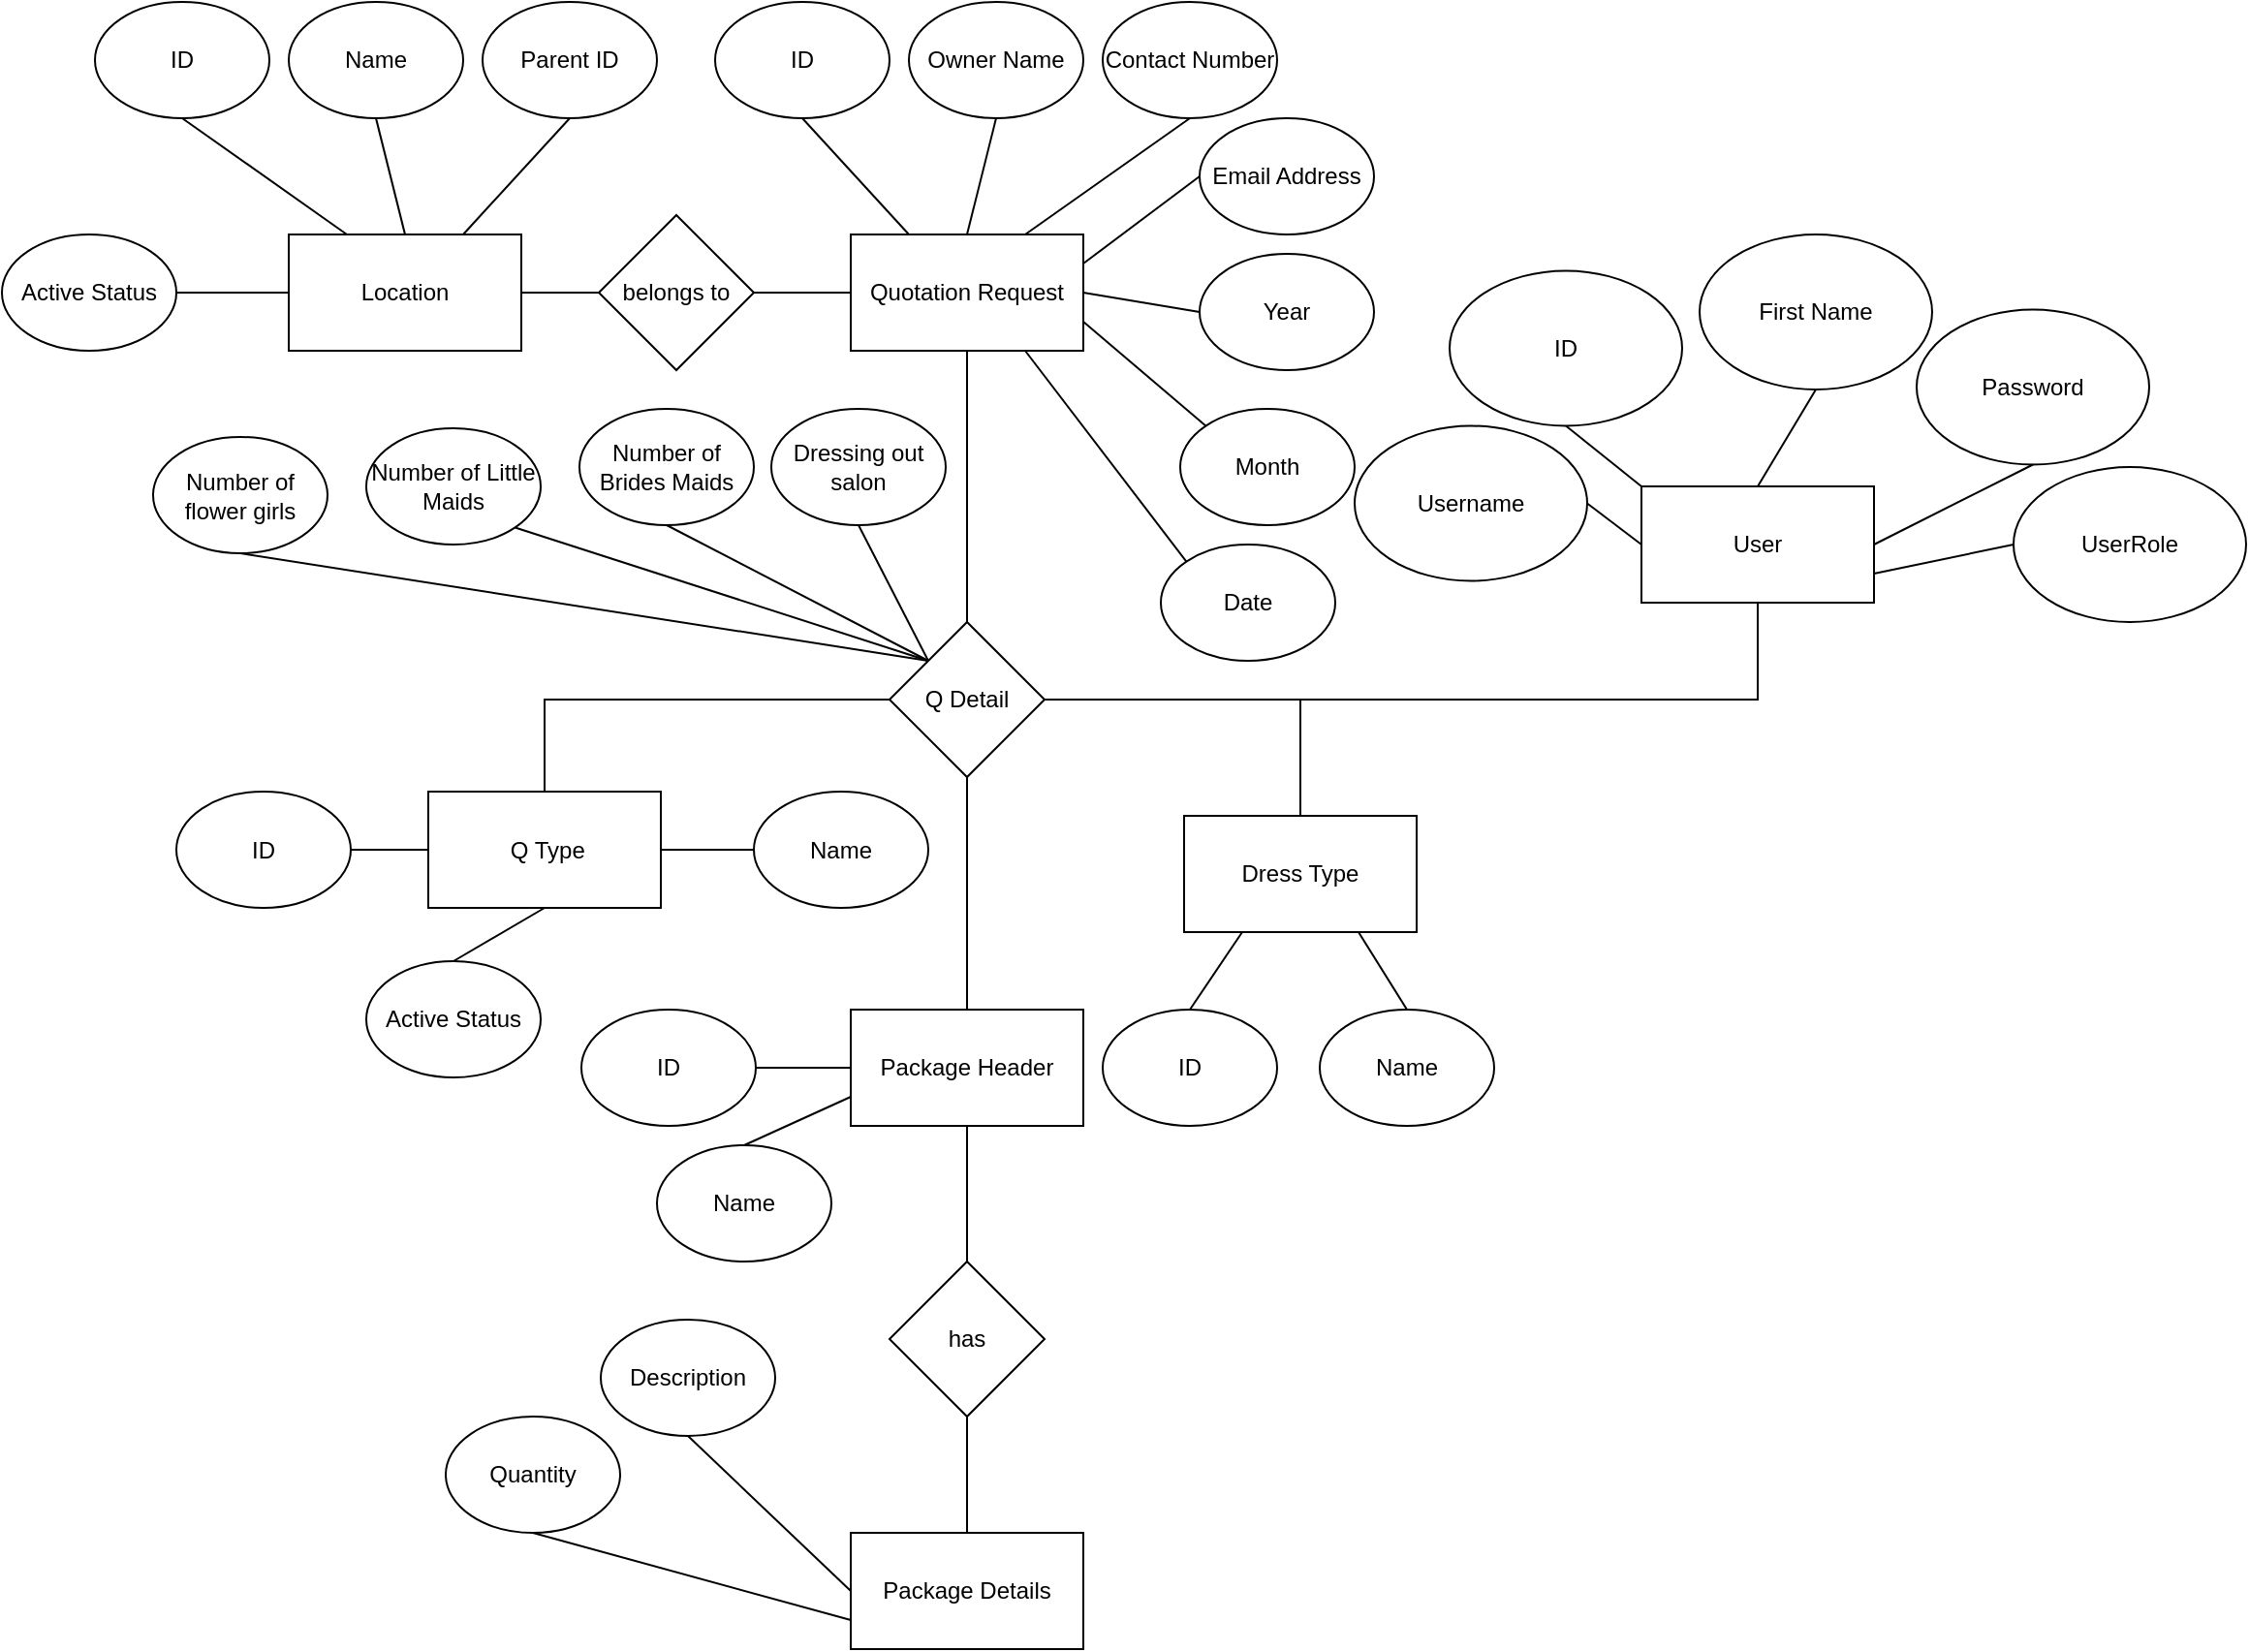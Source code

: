 <mxfile version="20.8.5" type="device"><diagram id="onA7tipyVcUghLvaSf-c" name="Page-1"><mxGraphModel dx="1434" dy="843" grid="1" gridSize="10" guides="1" tooltips="1" connect="1" arrows="1" fold="1" page="1" pageScale="1" pageWidth="827" pageHeight="1169" math="0" shadow="0"><root><mxCell id="0"/><mxCell id="1" parent="0"/><mxCell id="YQCI76__0sossfRlYQFS-1" value="Quotation Request" style="rounded=0;whiteSpace=wrap;html=1;" parent="1" vertex="1"><mxGeometry x="438" y="180" width="120" height="60" as="geometry"/></mxCell><mxCell id="YQCI76__0sossfRlYQFS-2" value="ID" style="ellipse;whiteSpace=wrap;html=1;" parent="1" vertex="1"><mxGeometry x="368" y="60" width="90" height="60" as="geometry"/></mxCell><mxCell id="YQCI76__0sossfRlYQFS-3" value="" style="endArrow=none;html=1;rounded=0;entryX=0.5;entryY=1;entryDx=0;entryDy=0;exitX=0.25;exitY=0;exitDx=0;exitDy=0;" parent="1" source="YQCI76__0sossfRlYQFS-1" target="YQCI76__0sossfRlYQFS-2" edge="1"><mxGeometry width="50" height="50" relative="1" as="geometry"><mxPoint x="378" y="290" as="sourcePoint"/><mxPoint x="428" y="240" as="targetPoint"/></mxGeometry></mxCell><mxCell id="YQCI76__0sossfRlYQFS-4" value="Owner Name" style="ellipse;whiteSpace=wrap;html=1;" parent="1" vertex="1"><mxGeometry x="468" y="60" width="90" height="60" as="geometry"/></mxCell><mxCell id="YQCI76__0sossfRlYQFS-5" value="" style="endArrow=none;html=1;rounded=0;entryX=0.5;entryY=1;entryDx=0;entryDy=0;exitX=0.5;exitY=0;exitDx=0;exitDy=0;" parent="1" source="YQCI76__0sossfRlYQFS-1" target="YQCI76__0sossfRlYQFS-4" edge="1"><mxGeometry width="50" height="50" relative="1" as="geometry"><mxPoint x="528" y="380" as="sourcePoint"/><mxPoint x="578" y="330" as="targetPoint"/></mxGeometry></mxCell><mxCell id="YQCI76__0sossfRlYQFS-6" value="Contact Number" style="ellipse;whiteSpace=wrap;html=1;" parent="1" vertex="1"><mxGeometry x="568" y="60" width="90" height="60" as="geometry"/></mxCell><mxCell id="YQCI76__0sossfRlYQFS-7" value="" style="endArrow=none;html=1;rounded=0;entryX=0.5;entryY=1;entryDx=0;entryDy=0;exitX=0.75;exitY=0;exitDx=0;exitDy=0;" parent="1" source="YQCI76__0sossfRlYQFS-1" target="YQCI76__0sossfRlYQFS-6" edge="1"><mxGeometry width="50" height="50" relative="1" as="geometry"><mxPoint x="538" y="310" as="sourcePoint"/><mxPoint x="588" y="260" as="targetPoint"/></mxGeometry></mxCell><mxCell id="YQCI76__0sossfRlYQFS-8" value="Location" style="rounded=0;whiteSpace=wrap;html=1;" parent="1" vertex="1"><mxGeometry x="148" y="180" width="120" height="60" as="geometry"/></mxCell><mxCell id="YQCI76__0sossfRlYQFS-9" value="ID" style="ellipse;whiteSpace=wrap;html=1;" parent="1" vertex="1"><mxGeometry x="48" y="60" width="90" height="60" as="geometry"/></mxCell><mxCell id="YQCI76__0sossfRlYQFS-10" value="Name" style="ellipse;whiteSpace=wrap;html=1;" parent="1" vertex="1"><mxGeometry x="148" y="60" width="90" height="60" as="geometry"/></mxCell><mxCell id="YQCI76__0sossfRlYQFS-11" value="Parent ID" style="ellipse;whiteSpace=wrap;html=1;" parent="1" vertex="1"><mxGeometry x="248" y="60" width="90" height="60" as="geometry"/></mxCell><mxCell id="YQCI76__0sossfRlYQFS-12" value="" style="endArrow=none;html=1;rounded=0;entryX=0.5;entryY=1;entryDx=0;entryDy=0;exitX=0.25;exitY=0;exitDx=0;exitDy=0;" parent="1" source="YQCI76__0sossfRlYQFS-8" target="YQCI76__0sossfRlYQFS-9" edge="1"><mxGeometry width="50" height="50" relative="1" as="geometry"><mxPoint x="158" y="340" as="sourcePoint"/><mxPoint x="208" y="290" as="targetPoint"/></mxGeometry></mxCell><mxCell id="YQCI76__0sossfRlYQFS-13" value="" style="endArrow=none;html=1;rounded=0;entryX=0.5;entryY=1;entryDx=0;entryDy=0;exitX=0.5;exitY=0;exitDx=0;exitDy=0;" parent="1" source="YQCI76__0sossfRlYQFS-8" target="YQCI76__0sossfRlYQFS-10" edge="1"><mxGeometry width="50" height="50" relative="1" as="geometry"><mxPoint x="148" y="360" as="sourcePoint"/><mxPoint x="198" y="310" as="targetPoint"/></mxGeometry></mxCell><mxCell id="YQCI76__0sossfRlYQFS-14" value="" style="endArrow=none;html=1;rounded=0;entryX=0.5;entryY=1;entryDx=0;entryDy=0;exitX=0.75;exitY=0;exitDx=0;exitDy=0;" parent="1" source="YQCI76__0sossfRlYQFS-8" target="YQCI76__0sossfRlYQFS-11" edge="1"><mxGeometry width="50" height="50" relative="1" as="geometry"><mxPoint x="168" y="340" as="sourcePoint"/><mxPoint x="218" y="290" as="targetPoint"/></mxGeometry></mxCell><mxCell id="YQCI76__0sossfRlYQFS-15" value="Active Status" style="ellipse;whiteSpace=wrap;html=1;" parent="1" vertex="1"><mxGeometry y="180" width="90" height="60" as="geometry"/></mxCell><mxCell id="YQCI76__0sossfRlYQFS-16" value="" style="endArrow=none;html=1;rounded=0;entryX=1;entryY=0.5;entryDx=0;entryDy=0;exitX=0;exitY=0.5;exitDx=0;exitDy=0;" parent="1" source="YQCI76__0sossfRlYQFS-8" target="YQCI76__0sossfRlYQFS-15" edge="1"><mxGeometry width="50" height="50" relative="1" as="geometry"><mxPoint x="68" y="270" as="sourcePoint"/><mxPoint x="118" y="220" as="targetPoint"/></mxGeometry></mxCell><mxCell id="YQCI76__0sossfRlYQFS-17" value="belongs to" style="rhombus;whiteSpace=wrap;html=1;" parent="1" vertex="1"><mxGeometry x="308" y="170" width="80" height="80" as="geometry"/></mxCell><mxCell id="YQCI76__0sossfRlYQFS-18" value="" style="endArrow=none;html=1;rounded=0;entryX=0;entryY=0.5;entryDx=0;entryDy=0;exitX=1;exitY=0.5;exitDx=0;exitDy=0;" parent="1" source="YQCI76__0sossfRlYQFS-8" target="YQCI76__0sossfRlYQFS-17" edge="1"><mxGeometry width="50" height="50" relative="1" as="geometry"><mxPoint x="238" y="330" as="sourcePoint"/><mxPoint x="288" y="280" as="targetPoint"/></mxGeometry></mxCell><mxCell id="YQCI76__0sossfRlYQFS-19" value="" style="endArrow=none;html=1;rounded=0;entryX=0;entryY=0.5;entryDx=0;entryDy=0;exitX=1;exitY=0.5;exitDx=0;exitDy=0;" parent="1" source="YQCI76__0sossfRlYQFS-17" target="YQCI76__0sossfRlYQFS-1" edge="1"><mxGeometry width="50" height="50" relative="1" as="geometry"><mxPoint x="318" y="320" as="sourcePoint"/><mxPoint x="368" y="270" as="targetPoint"/></mxGeometry></mxCell><mxCell id="YQCI76__0sossfRlYQFS-20" value="Email Address" style="ellipse;whiteSpace=wrap;html=1;" parent="1" vertex="1"><mxGeometry x="618" y="120" width="90" height="60" as="geometry"/></mxCell><mxCell id="YQCI76__0sossfRlYQFS-21" value="" style="endArrow=none;html=1;rounded=0;entryX=0;entryY=0.5;entryDx=0;entryDy=0;exitX=1;exitY=0.25;exitDx=0;exitDy=0;" parent="1" source="YQCI76__0sossfRlYQFS-1" target="YQCI76__0sossfRlYQFS-20" edge="1"><mxGeometry width="50" height="50" relative="1" as="geometry"><mxPoint x="558" y="280" as="sourcePoint"/><mxPoint x="608" y="230" as="targetPoint"/></mxGeometry></mxCell><mxCell id="YQCI76__0sossfRlYQFS-22" value="Year" style="ellipse;whiteSpace=wrap;html=1;" parent="1" vertex="1"><mxGeometry x="618" y="190" width="90" height="60" as="geometry"/></mxCell><mxCell id="YQCI76__0sossfRlYQFS-23" value="" style="endArrow=none;html=1;rounded=0;entryX=1;entryY=0.5;entryDx=0;entryDy=0;exitX=0;exitY=0.5;exitDx=0;exitDy=0;" parent="1" source="YQCI76__0sossfRlYQFS-22" target="YQCI76__0sossfRlYQFS-1" edge="1"><mxGeometry width="50" height="50" relative="1" as="geometry"><mxPoint x="558" y="310" as="sourcePoint"/><mxPoint x="608" y="260" as="targetPoint"/></mxGeometry></mxCell><mxCell id="YQCI76__0sossfRlYQFS-24" value="Month" style="ellipse;whiteSpace=wrap;html=1;" parent="1" vertex="1"><mxGeometry x="608" y="270" width="90" height="60" as="geometry"/></mxCell><mxCell id="YQCI76__0sossfRlYQFS-25" value="" style="endArrow=none;html=1;rounded=0;entryX=1;entryY=0.75;entryDx=0;entryDy=0;exitX=0;exitY=0;exitDx=0;exitDy=0;" parent="1" source="YQCI76__0sossfRlYQFS-24" target="YQCI76__0sossfRlYQFS-1" edge="1"><mxGeometry width="50" height="50" relative="1" as="geometry"><mxPoint x="518" y="340" as="sourcePoint"/><mxPoint x="568" y="290" as="targetPoint"/></mxGeometry></mxCell><mxCell id="YQCI76__0sossfRlYQFS-26" value="Date" style="ellipse;whiteSpace=wrap;html=1;" parent="1" vertex="1"><mxGeometry x="598" y="340" width="90" height="60" as="geometry"/></mxCell><mxCell id="YQCI76__0sossfRlYQFS-27" value="" style="endArrow=none;html=1;rounded=0;entryX=0.75;entryY=1;entryDx=0;entryDy=0;exitX=0;exitY=0;exitDx=0;exitDy=0;" parent="1" source="YQCI76__0sossfRlYQFS-26" target="YQCI76__0sossfRlYQFS-1" edge="1"><mxGeometry width="50" height="50" relative="1" as="geometry"><mxPoint x="488" y="370" as="sourcePoint"/><mxPoint x="538" y="320" as="targetPoint"/></mxGeometry></mxCell><mxCell id="YQCI76__0sossfRlYQFS-28" value="&amp;nbsp;Q Type" style="rounded=0;whiteSpace=wrap;html=1;" parent="1" vertex="1"><mxGeometry x="220" y="467.5" width="120" height="60" as="geometry"/></mxCell><mxCell id="YQCI76__0sossfRlYQFS-29" value="ID" style="ellipse;whiteSpace=wrap;html=1;" parent="1" vertex="1"><mxGeometry x="90" y="467.5" width="90" height="60" as="geometry"/></mxCell><mxCell id="YQCI76__0sossfRlYQFS-30" value="" style="endArrow=none;html=1;rounded=0;entryX=0;entryY=0.5;entryDx=0;entryDy=0;exitX=1;exitY=0.5;exitDx=0;exitDy=0;" parent="1" source="YQCI76__0sossfRlYQFS-29" target="YQCI76__0sossfRlYQFS-28" edge="1"><mxGeometry width="50" height="50" relative="1" as="geometry"><mxPoint x="140" y="467.5" as="sourcePoint"/><mxPoint x="190" y="417.5" as="targetPoint"/></mxGeometry></mxCell><mxCell id="YQCI76__0sossfRlYQFS-31" value="Name" style="ellipse;whiteSpace=wrap;html=1;" parent="1" vertex="1"><mxGeometry x="388" y="467.5" width="90" height="60" as="geometry"/></mxCell><mxCell id="YQCI76__0sossfRlYQFS-32" value="" style="endArrow=none;html=1;rounded=0;exitX=0;exitY=0.5;exitDx=0;exitDy=0;entryX=1;entryY=0.5;entryDx=0;entryDy=0;" parent="1" source="YQCI76__0sossfRlYQFS-31" target="YQCI76__0sossfRlYQFS-28" edge="1"><mxGeometry width="50" height="50" relative="1" as="geometry"><mxPoint x="93" y="442.5" as="sourcePoint"/><mxPoint x="228" y="407.5" as="targetPoint"/></mxGeometry></mxCell><mxCell id="YQCI76__0sossfRlYQFS-33" value="Active Status" style="ellipse;whiteSpace=wrap;html=1;" parent="1" vertex="1"><mxGeometry x="188" y="555" width="90" height="60" as="geometry"/></mxCell><mxCell id="YQCI76__0sossfRlYQFS-34" value="" style="endArrow=none;html=1;rounded=0;entryX=0.5;entryY=1;entryDx=0;entryDy=0;exitX=0.5;exitY=0;exitDx=0;exitDy=0;" parent="1" source="YQCI76__0sossfRlYQFS-33" target="YQCI76__0sossfRlYQFS-28" edge="1"><mxGeometry width="50" height="50" relative="1" as="geometry"><mxPoint x="200" y="597.5" as="sourcePoint"/><mxPoint x="250" y="547.5" as="targetPoint"/></mxGeometry></mxCell><mxCell id="YQCI76__0sossfRlYQFS-35" value="Q Detail" style="rhombus;whiteSpace=wrap;html=1;" parent="1" vertex="1"><mxGeometry x="458" y="380" width="80" height="80" as="geometry"/></mxCell><mxCell id="YQCI76__0sossfRlYQFS-36" value="" style="endArrow=none;html=1;rounded=0;entryX=0.5;entryY=1;entryDx=0;entryDy=0;exitX=0.5;exitY=0;exitDx=0;exitDy=0;" parent="1" source="YQCI76__0sossfRlYQFS-35" target="YQCI76__0sossfRlYQFS-1" edge="1"><mxGeometry width="50" height="50" relative="1" as="geometry"><mxPoint x="448.0" y="380" as="sourcePoint"/><mxPoint x="499" y="390" as="targetPoint"/></mxGeometry></mxCell><mxCell id="YQCI76__0sossfRlYQFS-37" value="" style="endArrow=none;html=1;rounded=0;entryX=0;entryY=0.5;entryDx=0;entryDy=0;exitX=0.5;exitY=0;exitDx=0;exitDy=0;" parent="1" source="YQCI76__0sossfRlYQFS-28" target="YQCI76__0sossfRlYQFS-35" edge="1"><mxGeometry width="50" height="50" relative="1" as="geometry"><mxPoint x="318" y="687.5" as="sourcePoint"/><mxPoint x="368" y="637.5" as="targetPoint"/><Array as="points"><mxPoint x="280" y="420"/></Array></mxGeometry></mxCell><mxCell id="YQCI76__0sossfRlYQFS-38" value="Dress Type" style="rounded=0;whiteSpace=wrap;html=1;" parent="1" vertex="1"><mxGeometry x="610" y="480" width="120" height="60" as="geometry"/></mxCell><mxCell id="YQCI76__0sossfRlYQFS-41" value="" style="endArrow=none;html=1;rounded=0;entryX=1;entryY=0.5;entryDx=0;entryDy=0;exitX=0.5;exitY=0;exitDx=0;exitDy=0;" parent="1" source="YQCI76__0sossfRlYQFS-38" target="YQCI76__0sossfRlYQFS-35" edge="1"><mxGeometry width="50" height="50" relative="1" as="geometry"><mxPoint x="408" y="640" as="sourcePoint"/><mxPoint x="458" y="590" as="targetPoint"/><Array as="points"><mxPoint x="670" y="420"/></Array></mxGeometry></mxCell><mxCell id="YQCI76__0sossfRlYQFS-42" value="ID" style="ellipse;whiteSpace=wrap;html=1;" parent="1" vertex="1"><mxGeometry x="568" y="580" width="90" height="60" as="geometry"/></mxCell><mxCell id="YQCI76__0sossfRlYQFS-43" value="Name" style="ellipse;whiteSpace=wrap;html=1;" parent="1" vertex="1"><mxGeometry x="680" y="580" width="90" height="60" as="geometry"/></mxCell><mxCell id="YQCI76__0sossfRlYQFS-44" value="" style="endArrow=none;html=1;rounded=0;entryX=0.25;entryY=1;entryDx=0;entryDy=0;exitX=0.5;exitY=0;exitDx=0;exitDy=0;" parent="1" source="YQCI76__0sossfRlYQFS-42" target="YQCI76__0sossfRlYQFS-38" edge="1"><mxGeometry width="50" height="50" relative="1" as="geometry"><mxPoint x="530" y="660" as="sourcePoint"/><mxPoint x="580" y="610" as="targetPoint"/></mxGeometry></mxCell><mxCell id="YQCI76__0sossfRlYQFS-45" value="" style="endArrow=none;html=1;rounded=0;entryX=0.75;entryY=1;entryDx=0;entryDy=0;exitX=0.5;exitY=0;exitDx=0;exitDy=0;" parent="1" source="YQCI76__0sossfRlYQFS-43" target="YQCI76__0sossfRlYQFS-38" edge="1"><mxGeometry width="50" height="50" relative="1" as="geometry"><mxPoint x="710" y="700" as="sourcePoint"/><mxPoint x="760" y="650" as="targetPoint"/></mxGeometry></mxCell><mxCell id="YQCI76__0sossfRlYQFS-46" value="Number of Brides Maids" style="ellipse;whiteSpace=wrap;html=1;" parent="1" vertex="1"><mxGeometry x="298" y="270" width="90" height="60" as="geometry"/></mxCell><mxCell id="YQCI76__0sossfRlYQFS-47" value="Number of Little Maids" style="ellipse;whiteSpace=wrap;html=1;" parent="1" vertex="1"><mxGeometry x="188" y="280" width="90" height="60" as="geometry"/></mxCell><mxCell id="YQCI76__0sossfRlYQFS-48" value="" style="endArrow=none;html=1;rounded=0;entryX=0.5;entryY=1;entryDx=0;entryDy=0;exitX=0;exitY=0;exitDx=0;exitDy=0;" parent="1" source="YQCI76__0sossfRlYQFS-35" target="YQCI76__0sossfRlYQFS-46" edge="1"><mxGeometry width="50" height="50" relative="1" as="geometry"><mxPoint x="268" y="570" as="sourcePoint"/><mxPoint x="318" y="520" as="targetPoint"/></mxGeometry></mxCell><mxCell id="YQCI76__0sossfRlYQFS-49" value="" style="endArrow=none;html=1;rounded=0;entryX=1;entryY=1;entryDx=0;entryDy=0;exitX=0;exitY=0;exitDx=0;exitDy=0;" parent="1" source="YQCI76__0sossfRlYQFS-35" target="YQCI76__0sossfRlYQFS-47" edge="1"><mxGeometry width="50" height="50" relative="1" as="geometry"><mxPoint x="288" y="540" as="sourcePoint"/><mxPoint x="338" y="490" as="targetPoint"/></mxGeometry></mxCell><mxCell id="YQCI76__0sossfRlYQFS-50" value="Number of flower girls" style="ellipse;whiteSpace=wrap;html=1;" parent="1" vertex="1"><mxGeometry x="78" y="284.5" width="90" height="60" as="geometry"/></mxCell><mxCell id="YQCI76__0sossfRlYQFS-51" value="" style="endArrow=none;html=1;rounded=0;entryX=0.5;entryY=1;entryDx=0;entryDy=0;exitX=0;exitY=0;exitDx=0;exitDy=0;" parent="1" source="YQCI76__0sossfRlYQFS-35" target="YQCI76__0sossfRlYQFS-50" edge="1"><mxGeometry width="50" height="50" relative="1" as="geometry"><mxPoint x="338" y="730" as="sourcePoint"/><mxPoint x="388" y="680" as="targetPoint"/></mxGeometry></mxCell><mxCell id="ijXll4dfH_ELBWXvA99F-1" value="Dressing out salon" style="ellipse;whiteSpace=wrap;html=1;" parent="1" vertex="1"><mxGeometry x="397" y="270" width="90" height="60" as="geometry"/></mxCell><mxCell id="ijXll4dfH_ELBWXvA99F-2" value="" style="endArrow=none;html=1;rounded=0;entryX=0.5;entryY=1;entryDx=0;entryDy=0;exitX=0;exitY=0;exitDx=0;exitDy=0;" parent="1" source="YQCI76__0sossfRlYQFS-35" target="ijXll4dfH_ELBWXvA99F-1" edge="1"><mxGeometry width="50" height="50" relative="1" as="geometry"><mxPoint x="249" y="550" as="sourcePoint"/><mxPoint x="299" y="500" as="targetPoint"/></mxGeometry></mxCell><mxCell id="ijXll4dfH_ELBWXvA99F-3" value="Package Header" style="rounded=0;whiteSpace=wrap;html=1;" parent="1" vertex="1"><mxGeometry x="438" y="580" width="120" height="60" as="geometry"/></mxCell><mxCell id="ijXll4dfH_ELBWXvA99F-4" value="" style="endArrow=none;html=1;rounded=0;entryX=0.5;entryY=1;entryDx=0;entryDy=0;exitX=0.5;exitY=0;exitDx=0;exitDy=0;" parent="1" source="ijXll4dfH_ELBWXvA99F-3" target="YQCI76__0sossfRlYQFS-35" edge="1"><mxGeometry width="50" height="50" relative="1" as="geometry"><mxPoint x="309" y="700" as="sourcePoint"/><mxPoint x="359" y="650" as="targetPoint"/></mxGeometry></mxCell><mxCell id="ijXll4dfH_ELBWXvA99F-5" value="ID" style="ellipse;whiteSpace=wrap;html=1;" parent="1" vertex="1"><mxGeometry x="299" y="580" width="90" height="60" as="geometry"/></mxCell><mxCell id="ijXll4dfH_ELBWXvA99F-6" value="" style="endArrow=none;html=1;rounded=0;entryX=0;entryY=0.5;entryDx=0;entryDy=0;exitX=1;exitY=0.5;exitDx=0;exitDy=0;" parent="1" source="ijXll4dfH_ELBWXvA99F-5" target="ijXll4dfH_ELBWXvA99F-3" edge="1"><mxGeometry width="50" height="50" relative="1" as="geometry"><mxPoint x="279" y="740" as="sourcePoint"/><mxPoint x="329" y="690" as="targetPoint"/></mxGeometry></mxCell><mxCell id="ijXll4dfH_ELBWXvA99F-7" value="Name" style="ellipse;whiteSpace=wrap;html=1;" parent="1" vertex="1"><mxGeometry x="338" y="650" width="90" height="60" as="geometry"/></mxCell><mxCell id="ijXll4dfH_ELBWXvA99F-8" value="" style="endArrow=none;html=1;rounded=0;entryX=0;entryY=0.75;entryDx=0;entryDy=0;exitX=0.5;exitY=0;exitDx=0;exitDy=0;" parent="1" source="ijXll4dfH_ELBWXvA99F-7" target="ijXll4dfH_ELBWXvA99F-3" edge="1"><mxGeometry width="50" height="50" relative="1" as="geometry"><mxPoint x="259" y="720" as="sourcePoint"/><mxPoint x="309" y="670" as="targetPoint"/></mxGeometry></mxCell><mxCell id="ijXll4dfH_ELBWXvA99F-9" value="has" style="rhombus;whiteSpace=wrap;html=1;" parent="1" vertex="1"><mxGeometry x="458" y="710" width="80" height="80" as="geometry"/></mxCell><mxCell id="ijXll4dfH_ELBWXvA99F-10" value="" style="endArrow=none;html=1;rounded=0;entryX=0.5;entryY=1;entryDx=0;entryDy=0;exitX=0.5;exitY=0;exitDx=0;exitDy=0;" parent="1" source="ijXll4dfH_ELBWXvA99F-9" target="ijXll4dfH_ELBWXvA99F-3" edge="1"><mxGeometry width="50" height="50" relative="1" as="geometry"><mxPoint x="619" y="760" as="sourcePoint"/><mxPoint x="669" y="710" as="targetPoint"/></mxGeometry></mxCell><mxCell id="ijXll4dfH_ELBWXvA99F-11" value="Package Details" style="rounded=0;whiteSpace=wrap;html=1;" parent="1" vertex="1"><mxGeometry x="438" y="850" width="120" height="60" as="geometry"/></mxCell><mxCell id="ijXll4dfH_ELBWXvA99F-12" value="" style="endArrow=none;html=1;rounded=0;entryX=0.5;entryY=1;entryDx=0;entryDy=0;exitX=0.5;exitY=0;exitDx=0;exitDy=0;" parent="1" source="ijXll4dfH_ELBWXvA99F-11" target="ijXll4dfH_ELBWXvA99F-9" edge="1"><mxGeometry width="50" height="50" relative="1" as="geometry"><mxPoint x="369" y="840" as="sourcePoint"/><mxPoint x="419" y="790" as="targetPoint"/></mxGeometry></mxCell><mxCell id="ijXll4dfH_ELBWXvA99F-13" value="Description" style="ellipse;whiteSpace=wrap;html=1;" parent="1" vertex="1"><mxGeometry x="309" y="740" width="90" height="60" as="geometry"/></mxCell><mxCell id="ijXll4dfH_ELBWXvA99F-14" value="" style="endArrow=none;html=1;rounded=0;entryX=0.5;entryY=1;entryDx=0;entryDy=0;exitX=0;exitY=0.5;exitDx=0;exitDy=0;" parent="1" source="ijXll4dfH_ELBWXvA99F-11" target="ijXll4dfH_ELBWXvA99F-13" edge="1"><mxGeometry width="50" height="50" relative="1" as="geometry"><mxPoint x="349" y="960" as="sourcePoint"/><mxPoint x="399" y="910" as="targetPoint"/></mxGeometry></mxCell><mxCell id="ijXll4dfH_ELBWXvA99F-15" value="Quantity" style="ellipse;whiteSpace=wrap;html=1;" parent="1" vertex="1"><mxGeometry x="229" y="790" width="90" height="60" as="geometry"/></mxCell><mxCell id="ijXll4dfH_ELBWXvA99F-16" value="" style="endArrow=none;html=1;rounded=0;entryX=0.5;entryY=1;entryDx=0;entryDy=0;exitX=0;exitY=0.75;exitDx=0;exitDy=0;" parent="1" source="ijXll4dfH_ELBWXvA99F-11" target="ijXll4dfH_ELBWXvA99F-15" edge="1"><mxGeometry width="50" height="50" relative="1" as="geometry"><mxPoint x="319" y="930" as="sourcePoint"/><mxPoint x="369" y="880" as="targetPoint"/></mxGeometry></mxCell><mxCell id="ijXll4dfH_ELBWXvA99F-17" value="User" style="rounded=0;whiteSpace=wrap;html=1;" parent="1" vertex="1"><mxGeometry x="846" y="310" width="120" height="60" as="geometry"/></mxCell><mxCell id="ijXll4dfH_ELBWXvA99F-18" value="ID" style="ellipse;whiteSpace=wrap;html=1;" parent="1" vertex="1"><mxGeometry x="747" y="198.75" width="120" height="80" as="geometry"/></mxCell><mxCell id="ijXll4dfH_ELBWXvA99F-19" value="First Name" style="ellipse;whiteSpace=wrap;html=1;" parent="1" vertex="1"><mxGeometry x="876" y="180" width="120" height="80" as="geometry"/></mxCell><mxCell id="ijXll4dfH_ELBWXvA99F-20" value="Username" style="ellipse;whiteSpace=wrap;html=1;" parent="1" vertex="1"><mxGeometry x="698" y="278.75" width="120" height="80" as="geometry"/></mxCell><mxCell id="ijXll4dfH_ELBWXvA99F-21" value="Password" style="ellipse;whiteSpace=wrap;html=1;" parent="1" vertex="1"><mxGeometry x="988" y="218.75" width="120" height="80" as="geometry"/></mxCell><mxCell id="ijXll4dfH_ELBWXvA99F-22" value="" style="endArrow=none;html=1;rounded=0;entryX=1;entryY=0.5;entryDx=0;entryDy=0;exitX=0;exitY=0.5;exitDx=0;exitDy=0;" parent="1" source="ijXll4dfH_ELBWXvA99F-17" target="ijXll4dfH_ELBWXvA99F-20" edge="1"><mxGeometry width="50" height="50" relative="1" as="geometry"><mxPoint x="806" y="480" as="sourcePoint"/><mxPoint x="856" y="430" as="targetPoint"/></mxGeometry></mxCell><mxCell id="ijXll4dfH_ELBWXvA99F-23" value="" style="endArrow=none;html=1;rounded=0;entryX=0.5;entryY=1;entryDx=0;entryDy=0;exitX=0;exitY=0;exitDx=0;exitDy=0;" parent="1" source="ijXll4dfH_ELBWXvA99F-17" target="ijXll4dfH_ELBWXvA99F-18" edge="1"><mxGeometry width="50" height="50" relative="1" as="geometry"><mxPoint x="856" y="470" as="sourcePoint"/><mxPoint x="906" y="420" as="targetPoint"/></mxGeometry></mxCell><mxCell id="ijXll4dfH_ELBWXvA99F-24" value="" style="endArrow=none;html=1;rounded=0;entryX=0.5;entryY=1;entryDx=0;entryDy=0;exitX=0.5;exitY=0;exitDx=0;exitDy=0;" parent="1" source="ijXll4dfH_ELBWXvA99F-17" target="ijXll4dfH_ELBWXvA99F-19" edge="1"><mxGeometry width="50" height="50" relative="1" as="geometry"><mxPoint x="866" y="450" as="sourcePoint"/><mxPoint x="916" y="400" as="targetPoint"/></mxGeometry></mxCell><mxCell id="ijXll4dfH_ELBWXvA99F-25" value="" style="endArrow=none;html=1;rounded=0;entryX=0.5;entryY=1;entryDx=0;entryDy=0;exitX=1;exitY=0.5;exitDx=0;exitDy=0;" parent="1" source="ijXll4dfH_ELBWXvA99F-17" target="ijXll4dfH_ELBWXvA99F-21" edge="1"><mxGeometry width="50" height="50" relative="1" as="geometry"><mxPoint x="956" y="500" as="sourcePoint"/><mxPoint x="1006" y="450" as="targetPoint"/></mxGeometry></mxCell><mxCell id="ijXll4dfH_ELBWXvA99F-26" value="UserRole" style="ellipse;whiteSpace=wrap;html=1;" parent="1" vertex="1"><mxGeometry x="1038" y="300" width="120" height="80" as="geometry"/></mxCell><mxCell id="ijXll4dfH_ELBWXvA99F-27" value="" style="endArrow=none;html=1;rounded=0;entryX=0;entryY=0.5;entryDx=0;entryDy=0;exitX=1;exitY=0.75;exitDx=0;exitDy=0;" parent="1" source="ijXll4dfH_ELBWXvA99F-17" target="ijXll4dfH_ELBWXvA99F-26" edge="1"><mxGeometry width="50" height="50" relative="1" as="geometry"><mxPoint x="956" y="450" as="sourcePoint"/><mxPoint x="1006" y="400" as="targetPoint"/></mxGeometry></mxCell><mxCell id="ijXll4dfH_ELBWXvA99F-28" value="" style="endArrow=none;html=1;rounded=0;entryX=0.5;entryY=1;entryDx=0;entryDy=0;exitX=1;exitY=0.5;exitDx=0;exitDy=0;" parent="1" source="YQCI76__0sossfRlYQFS-35" target="ijXll4dfH_ELBWXvA99F-17" edge="1"><mxGeometry width="50" height="50" relative="1" as="geometry"><mxPoint x="720" y="420" as="sourcePoint"/><mxPoint x="770" y="370" as="targetPoint"/><Array as="points"><mxPoint x="906" y="420"/></Array></mxGeometry></mxCell></root></mxGraphModel></diagram></mxfile>